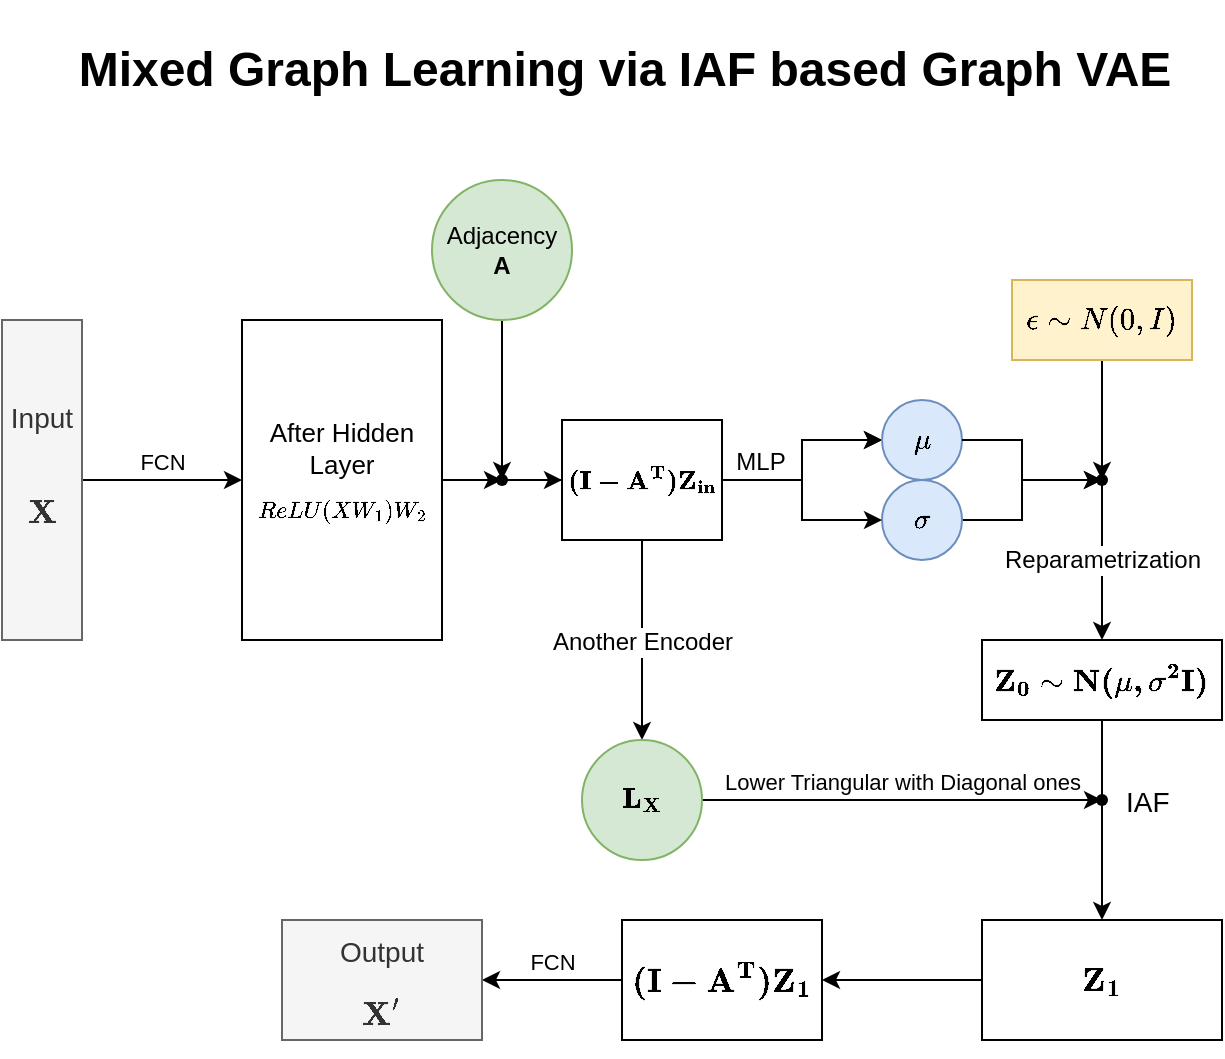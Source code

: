 <mxfile>
    <diagram name="페이지-1" id="HG2QBweDEZUEOKL4nY7x">
        <mxGraphModel dx="662" dy="537" grid="1" gridSize="10" guides="1" tooltips="1" connect="1" arrows="1" fold="1" page="1" pageScale="1" pageWidth="827" pageHeight="1169" math="1" shadow="0">
            <root>
                <mxCell id="0"/>
                <mxCell id="1" parent="0"/>
                <mxCell id="N9SkhUXvSTuKwesoVMct-8" value="FCN" style="edgeStyle=orthogonalEdgeStyle;rounded=0;orthogonalLoop=1;jettySize=auto;html=1;labelPosition=center;verticalLabelPosition=top;align=center;verticalAlign=bottom;" parent="1" source="N9SkhUXvSTuKwesoVMct-4" target="N9SkhUXvSTuKwesoVMct-7" edge="1">
                    <mxGeometry relative="1" as="geometry"/>
                </mxCell>
                <mxCell id="N9SkhUXvSTuKwesoVMct-4" value="&lt;br&gt;Input &lt;br style=&quot;font-size: 14px;&quot;&gt;&lt;b&gt;&lt;br&gt;$$\bf X$$&lt;br&gt;&lt;/b&gt;" style="rounded=0;whiteSpace=wrap;html=1;fontSize=14;fillColor=#f5f5f5;fontColor=#333333;strokeColor=#666666;" parent="1" vertex="1">
                    <mxGeometry x="108" y="280" width="40" height="160" as="geometry"/>
                </mxCell>
                <mxCell id="N9SkhUXvSTuKwesoVMct-10" value="" style="edgeStyle=orthogonalEdgeStyle;rounded=0;orthogonalLoop=1;jettySize=auto;html=1;" parent="1" source="N9SkhUXvSTuKwesoVMct-42" target="N9SkhUXvSTuKwesoVMct-9" edge="1">
                    <mxGeometry relative="1" as="geometry"/>
                </mxCell>
                <mxCell id="N9SkhUXvSTuKwesoVMct-32" value="&lt;div style=&quot;font-size: 12px;&quot;&gt;Another Encoder&lt;/div&gt;" style="edgeStyle=orthogonalEdgeStyle;rounded=0;orthogonalLoop=1;jettySize=auto;html=1;exitX=0.5;exitY=1;exitDx=0;exitDy=0;entryX=0.5;entryY=0;entryDx=0;entryDy=0;align=center;labelPosition=center;verticalLabelPosition=middle;verticalAlign=middle;fontSize=12;" parent="1" source="N9SkhUXvSTuKwesoVMct-9" target="N9SkhUXvSTuKwesoVMct-31" edge="1">
                    <mxGeometry x="0.009" relative="1" as="geometry">
                        <Array as="points">
                            <mxPoint x="428" y="440"/>
                            <mxPoint x="428" y="440"/>
                        </Array>
                        <mxPoint as="offset"/>
                    </mxGeometry>
                </mxCell>
                <mxCell id="N9SkhUXvSTuKwesoVMct-7" value="&lt;font style=&quot;font-size: 13px;&quot;&gt;After Hidden Layer&lt;/font&gt;&lt;br&gt;$$ReLU(XW_1)W_2$$" style="whiteSpace=wrap;html=1;rounded=0;fontSize=10;" parent="1" vertex="1">
                    <mxGeometry x="228" y="280" width="100" height="160" as="geometry"/>
                </mxCell>
                <mxCell id="N9SkhUXvSTuKwesoVMct-12" value="" style="edgeStyle=orthogonalEdgeStyle;rounded=0;orthogonalLoop=1;jettySize=auto;html=1;" parent="1" source="N9SkhUXvSTuKwesoVMct-9" target="N9SkhUXvSTuKwesoVMct-11" edge="1">
                    <mxGeometry relative="1" as="geometry"/>
                </mxCell>
                <mxCell id="N9SkhUXvSTuKwesoVMct-13" value="" style="edgeStyle=orthogonalEdgeStyle;rounded=0;orthogonalLoop=1;jettySize=auto;html=1;" parent="1" source="N9SkhUXvSTuKwesoVMct-9" target="N9SkhUXvSTuKwesoVMct-11" edge="1">
                    <mxGeometry relative="1" as="geometry"/>
                </mxCell>
                <mxCell id="N9SkhUXvSTuKwesoVMct-9" value="&lt;span style=&quot;font-size: 11px;&quot;&gt;$$\bf (I- A^T)Z_{in}$$&lt;/span&gt;" style="whiteSpace=wrap;html=1;rounded=0;fontSize=11;fontStyle=1" parent="1" vertex="1">
                    <mxGeometry x="388" y="330" width="80" height="60" as="geometry"/>
                </mxCell>
                <mxCell id="N9SkhUXvSTuKwesoVMct-11" value="$$\mu$$" style="ellipse;whiteSpace=wrap;html=1;rounded=0;fillColor=#dae8fc;strokeColor=#6c8ebf;" parent="1" vertex="1">
                    <mxGeometry x="548" y="320" width="40" height="40" as="geometry"/>
                </mxCell>
                <mxCell id="N9SkhUXvSTuKwesoVMct-22" value="" style="edgeStyle=orthogonalEdgeStyle;rounded=0;orthogonalLoop=1;jettySize=auto;html=1;" parent="1" source="N9SkhUXvSTuKwesoVMct-14" target="N9SkhUXvSTuKwesoVMct-21" edge="1">
                    <mxGeometry relative="1" as="geometry"/>
                </mxCell>
                <mxCell id="N9SkhUXvSTuKwesoVMct-14" value="$$\sigma$$" style="ellipse;whiteSpace=wrap;html=1;rounded=0;fillColor=#dae8fc;strokeColor=#6c8ebf;" parent="1" vertex="1">
                    <mxGeometry x="548" y="360" width="40" height="40" as="geometry"/>
                </mxCell>
                <mxCell id="N9SkhUXvSTuKwesoVMct-18" value="Reparametrization" style="edgeStyle=orthogonalEdgeStyle;rounded=0;orthogonalLoop=1;jettySize=auto;html=1;horizontal=1;labelPosition=center;verticalLabelPosition=middle;align=center;verticalAlign=middle;fontSize=12;" parent="1" source="N9SkhUXvSTuKwesoVMct-21" target="N9SkhUXvSTuKwesoVMct-17" edge="1">
                    <mxGeometry relative="1" as="geometry"/>
                </mxCell>
                <mxCell id="N9SkhUXvSTuKwesoVMct-29" value="" style="edgeStyle=orthogonalEdgeStyle;rounded=0;orthogonalLoop=1;jettySize=auto;html=1;labelPosition=center;verticalLabelPosition=bottom;align=center;verticalAlign=top;fontSize=12;" parent="1" source="N9SkhUXvSTuKwesoVMct-17" target="N9SkhUXvSTuKwesoVMct-28" edge="1">
                    <mxGeometry relative="1" as="geometry"/>
                </mxCell>
                <mxCell id="N9SkhUXvSTuKwesoVMct-17" value="$$ \bf{Z_0} \sim N(\mu, \sigma^2I)$$" style="whiteSpace=wrap;html=1;fontStyle=1;fontSize=13;" parent="1" vertex="1">
                    <mxGeometry x="598" y="440" width="120" height="40" as="geometry"/>
                </mxCell>
                <mxCell id="N9SkhUXvSTuKwesoVMct-21" value="" style="shape=waypoint;sketch=0;size=6;pointerEvents=1;points=[];fillColor=default;resizable=0;rotatable=0;perimeter=centerPerimeter;snapToPoint=1;rounded=0;" parent="1" vertex="1">
                    <mxGeometry x="648" y="350" width="20" height="20" as="geometry"/>
                </mxCell>
                <mxCell id="N9SkhUXvSTuKwesoVMct-24" style="edgeStyle=orthogonalEdgeStyle;rounded=0;orthogonalLoop=1;jettySize=auto;html=1;entryX=0.65;entryY=0.8;entryDx=0;entryDy=0;entryPerimeter=0;" parent="1" source="N9SkhUXvSTuKwesoVMct-11" target="N9SkhUXvSTuKwesoVMct-21" edge="1">
                    <mxGeometry relative="1" as="geometry"/>
                </mxCell>
                <mxCell id="N9SkhUXvSTuKwesoVMct-46" value="" style="edgeStyle=orthogonalEdgeStyle;rounded=0;orthogonalLoop=1;jettySize=auto;html=1;entryX=1;entryY=0.5;entryDx=0;entryDy=0;" parent="1" source="N9SkhUXvSTuKwesoVMct-28" target="N9SkhUXvSTuKwesoVMct-45" edge="1">
                    <mxGeometry relative="1" as="geometry"/>
                </mxCell>
                <mxCell id="N9SkhUXvSTuKwesoVMct-28" value="&lt;span style=&quot;font-size: 14px;&quot;&gt;$$\bf Z_1$$&lt;/span&gt;" style="whiteSpace=wrap;html=1;fontStyle=0;fontSize=14;horizontal=1;" parent="1" vertex="1">
                    <mxGeometry x="598" y="580" width="120" height="60" as="geometry"/>
                </mxCell>
                <mxCell id="N9SkhUXvSTuKwesoVMct-35" value="Lower Triangular with Diagonal ones" style="edgeStyle=orthogonalEdgeStyle;rounded=0;orthogonalLoop=1;jettySize=auto;html=1;labelPosition=center;verticalLabelPosition=top;align=center;verticalAlign=bottom;labelBackgroundColor=none;" parent="1" source="N9SkhUXvSTuKwesoVMct-31" target="N9SkhUXvSTuKwesoVMct-34" edge="1">
                    <mxGeometry relative="1" as="geometry"/>
                </mxCell>
                <mxCell id="N9SkhUXvSTuKwesoVMct-31" value="$$\bf L_X$$" style="ellipse;whiteSpace=wrap;html=1;rounded=0;fillColor=#d5e8d4;strokeColor=#82b366;fontStyle=1" parent="1" vertex="1">
                    <mxGeometry x="398" y="490" width="60" height="60" as="geometry"/>
                </mxCell>
                <mxCell id="N9SkhUXvSTuKwesoVMct-34" value="IAF" style="shape=waypoint;sketch=0;size=6;pointerEvents=1;points=[];fillColor=default;resizable=0;rotatable=0;perimeter=centerPerimeter;snapToPoint=1;rounded=0;align=left;labelPosition=right;verticalLabelPosition=middle;verticalAlign=middle;fontSize=14;" parent="1" vertex="1">
                    <mxGeometry x="648" y="510" width="20" height="20" as="geometry"/>
                </mxCell>
                <mxCell id="N9SkhUXvSTuKwesoVMct-43" value="" style="edgeStyle=orthogonalEdgeStyle;rounded=0;orthogonalLoop=1;jettySize=auto;html=1;" parent="1" source="N9SkhUXvSTuKwesoVMct-36" target="N9SkhUXvSTuKwesoVMct-42" edge="1">
                    <mxGeometry relative="1" as="geometry"/>
                </mxCell>
                <mxCell id="N9SkhUXvSTuKwesoVMct-36" value="Adjacency&lt;br&gt;&lt;b&gt;A&lt;/b&gt;" style="ellipse;html=1;fillColor=#d5e8d4;strokeColor=#82b366;verticalAlign=middle;spacing=0;whiteSpace=wrap;labelBorderColor=none;" parent="1" vertex="1">
                    <mxGeometry x="323" y="210" width="70" height="70" as="geometry"/>
                </mxCell>
                <mxCell id="N9SkhUXvSTuKwesoVMct-44" value="" style="edgeStyle=orthogonalEdgeStyle;rounded=0;orthogonalLoop=1;jettySize=auto;html=1;" parent="1" source="N9SkhUXvSTuKwesoVMct-7" target="N9SkhUXvSTuKwesoVMct-42" edge="1">
                    <mxGeometry relative="1" as="geometry">
                        <mxPoint x="328" y="360" as="sourcePoint"/>
                        <mxPoint x="388" y="360" as="targetPoint"/>
                    </mxGeometry>
                </mxCell>
                <mxCell id="N9SkhUXvSTuKwesoVMct-42" value="" style="shape=waypoint;sketch=0;size=6;pointerEvents=1;points=[];fillColor=default;resizable=0;rotatable=0;perimeter=centerPerimeter;snapToPoint=1;" parent="1" vertex="1">
                    <mxGeometry x="348" y="350" width="20" height="20" as="geometry"/>
                </mxCell>
                <mxCell id="N9SkhUXvSTuKwesoVMct-50" value="FCN" style="edgeStyle=orthogonalEdgeStyle;rounded=0;orthogonalLoop=1;jettySize=auto;html=1;labelPosition=center;verticalLabelPosition=top;align=center;verticalAlign=bottom;" parent="1" source="N9SkhUXvSTuKwesoVMct-45" target="N9SkhUXvSTuKwesoVMct-49" edge="1">
                    <mxGeometry relative="1" as="geometry"/>
                </mxCell>
                <mxCell id="N9SkhUXvSTuKwesoVMct-45" value="$$\bf (I-A^T)Z_{1}$$" style="whiteSpace=wrap;html=1;fontSize=14;fontStyle=1" parent="1" vertex="1">
                    <mxGeometry x="418" y="580" width="100" height="60" as="geometry"/>
                </mxCell>
                <mxCell id="N9SkhUXvSTuKwesoVMct-48" style="edgeStyle=orthogonalEdgeStyle;rounded=0;orthogonalLoop=1;jettySize=auto;html=1;exitX=0.5;exitY=1;exitDx=0;exitDy=0;" parent="1" source="N9SkhUXvSTuKwesoVMct-28" target="N9SkhUXvSTuKwesoVMct-28" edge="1">
                    <mxGeometry relative="1" as="geometry"/>
                </mxCell>
                <mxCell id="N9SkhUXvSTuKwesoVMct-49" value="&lt;br&gt;Output&lt;br&gt;$$\bf X'$$" style="whiteSpace=wrap;html=1;fontSize=14;align=center;labelPosition=center;verticalLabelPosition=middle;verticalAlign=middle;horizontal=1;fillColor=#f5f5f5;fontColor=#333333;strokeColor=#666666;" parent="1" vertex="1">
                    <mxGeometry x="248" y="580" width="100" height="60" as="geometry"/>
                </mxCell>
                <mxCell id="61NKcQRrdRYyib6HNdq7-3" value="" style="group" parent="1" connectable="0" vertex="1">
                    <mxGeometry x="462" y="336" width="50" height="30" as="geometry"/>
                </mxCell>
                <mxCell id="N9SkhUXvSTuKwesoVMct-26" style="edgeStyle=orthogonalEdgeStyle;rounded=0;orthogonalLoop=1;jettySize=auto;html=1;entryX=0;entryY=0.5;entryDx=0;entryDy=0;" parent="61NKcQRrdRYyib6HNdq7-3" source="N9SkhUXvSTuKwesoVMct-9" target="N9SkhUXvSTuKwesoVMct-14" edge="1">
                    <mxGeometry relative="1" as="geometry"/>
                </mxCell>
                <mxCell id="61NKcQRrdRYyib6HNdq7-1" value="MLP" style="text;html=1;align=center;verticalAlign=middle;resizable=0;points=[];autosize=1;strokeColor=none;fillColor=none;fontSize=12;" parent="61NKcQRrdRYyib6HNdq7-3" vertex="1">
                    <mxGeometry width="50" height="30" as="geometry"/>
                </mxCell>
                <mxCell id="61NKcQRrdRYyib6HNdq7-5" value="" style="edgeStyle=orthogonalEdgeStyle;rounded=0;orthogonalLoop=1;jettySize=auto;html=1;" parent="1" source="61NKcQRrdRYyib6HNdq7-4" target="N9SkhUXvSTuKwesoVMct-21" edge="1">
                    <mxGeometry relative="1" as="geometry"/>
                </mxCell>
                <mxCell id="61NKcQRrdRYyib6HNdq7-4" value="&lt;meta charset=&quot;utf-8&quot;&gt;&lt;span style=&quot;color: rgb(0, 0, 0); font-family: Helvetica; font-size: 13px; font-style: normal; font-variant-ligatures: normal; font-variant-caps: normal; font-weight: 400; letter-spacing: normal; orphans: 2; text-align: center; text-indent: 0px; text-transform: none; widows: 2; word-spacing: 0px; -webkit-text-stroke-width: 0px; background-color: rgb(251, 251, 251); text-decoration-thickness: initial; text-decoration-style: initial; text-decoration-color: initial; float: none; display: inline !important;&quot;&gt;$$\epsilon\sim N(0,I)$$&lt;/span&gt;" style="rounded=0;whiteSpace=wrap;html=1;fillColor=#fff2cc;strokeColor=#d6b656;" parent="1" vertex="1">
                    <mxGeometry x="613" y="260" width="90" height="40" as="geometry"/>
                </mxCell>
                <mxCell id="61NKcQRrdRYyib6HNdq7-6" value="&lt;h1&gt;Mixed Graph Learning via IAF based Graph VAE&lt;/h1&gt;" style="text;html=1;align=center;verticalAlign=middle;resizable=0;points=[];autosize=1;strokeColor=none;fillColor=none;" parent="1" vertex="1">
                    <mxGeometry x="134" y="120" width="570" height="70" as="geometry"/>
                </mxCell>
            </root>
        </mxGraphModel>
    </diagram>
</mxfile>